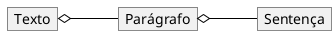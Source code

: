 @startuml mod01ima04

hide circle
hide methods
hide empty members

skinparam class {
    BackgroundColor White
    ArrowColor Black
    BorderColor #505050
}

skinparam nodesep 5
object "Texto" as o1
object "Parágrafo" as o2
object "Sentença" as o3
left to right direction
o1 o-- o2 
o2 o-- o3
@enduml
